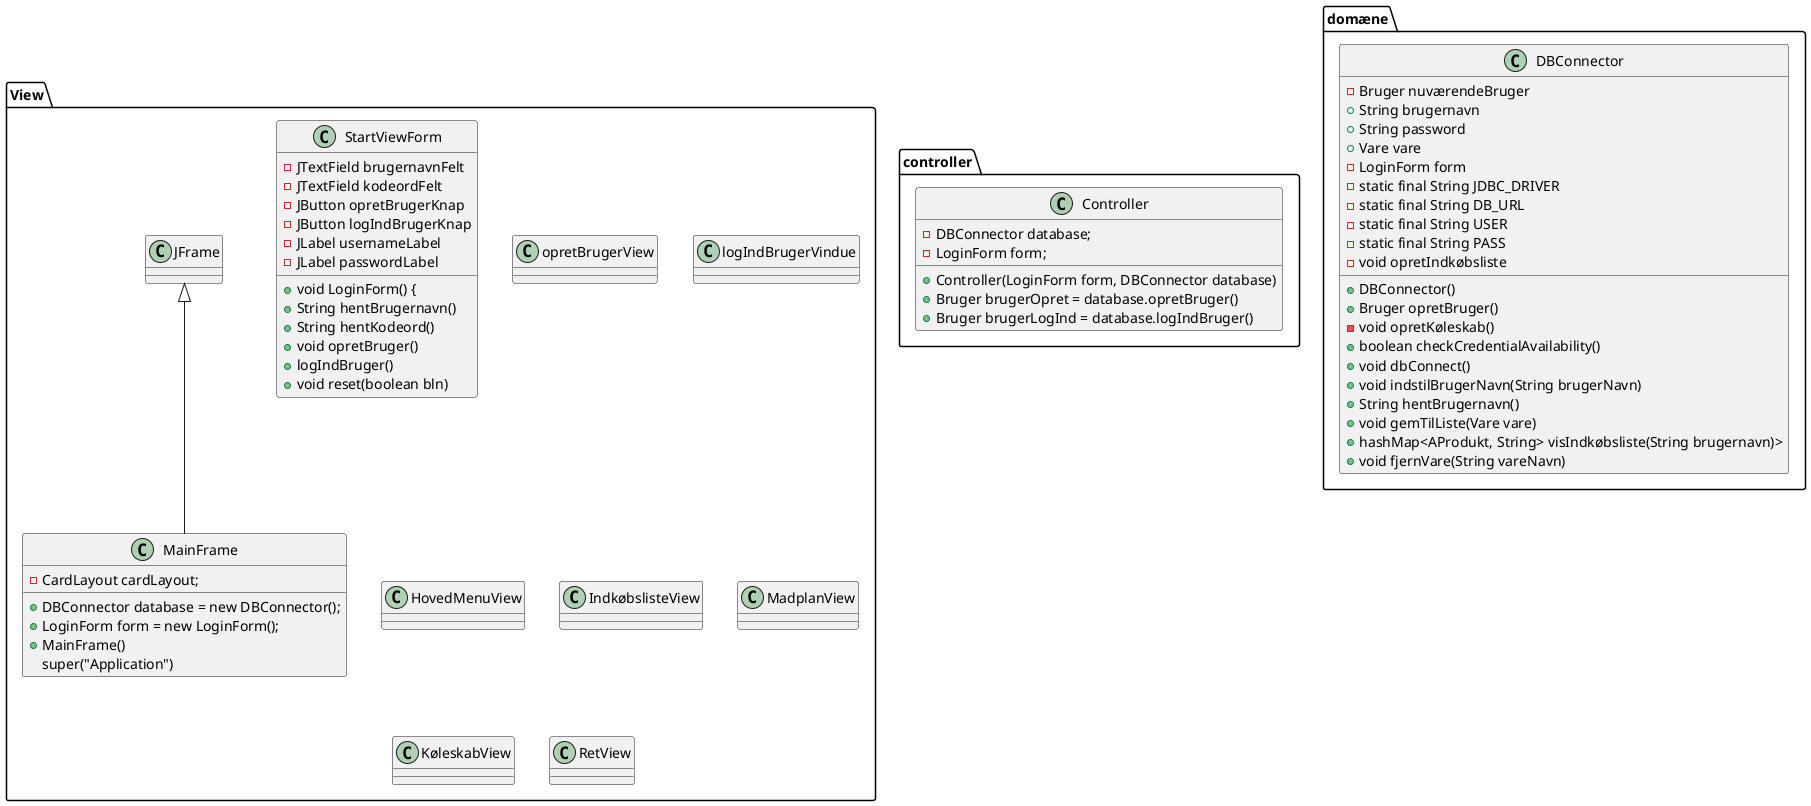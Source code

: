 @startuml
'https://plantuml.com/class-diagram

package View {
class StartViewForm {
- JTextField brugernavnFelt
- JTextField kodeordFelt
- JButton opretBrugerKnap
- JButton logIndBrugerKnap
- JLabel usernameLabel
- JLabel passwordLabel
+ void LoginForm() {
+ String hentBrugernavn()
+ String hentKodeord()
+ void opretBruger()
+ logIndBruger()
+ void reset(boolean bln)
}

class MainFrame extends JFrame {
- CardLayout cardLayout;
+ DBConnector database = new DBConnector();
+ LoginForm form = new LoginForm();
+ MainFrame()
super("Application")

}

class opretBrugerView {
}
class logIndBrugerVindue {
}
class HovedMenuView {
}
class IndkøbslisteView {
}
class MadplanView {
}
class KøleskabView {
}
class RetView {
}

}

package controller {
class Controller {
- DBConnector database;
- LoginForm form;
+ Controller(LoginForm form, DBConnector database)
+ Bruger brugerOpret = database.opretBruger()
+ Bruger brugerLogInd = database.logIndBruger()
}
}

package domæne {
class DBConnector {
- Bruger nuværendeBruger
+ String brugernavn
+ String password
+ Vare vare
- LoginForm form
- static final String JDBC_DRIVER
- static final String DB_URL
- static final String USER
- static final String PASS
+ DBConnector()
+ Bruger opretBruger()
- void opretKøleskab()
- void opretIndkøbsliste
+ boolean checkCredentialAvailability()
+ void dbConnect()
+ void indstilBrugerNavn(String brugerNavn)
+ String hentBrugernavn()
+ void gemTilListe(Vare vare)
+ hashMap<AProdukt, String> visIndkøbsliste(String brugernavn)>
+ void fjernVare(String vareNavn)

}
}



@enduml